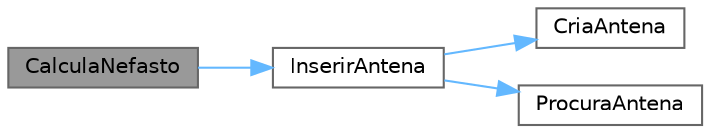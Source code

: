 digraph "CalculaNefasto"
{
 // LATEX_PDF_SIZE
  bgcolor="transparent";
  edge [fontname=Helvetica,fontsize=10,labelfontname=Helvetica,labelfontsize=10];
  node [fontname=Helvetica,fontsize=10,shape=box,height=0.2,width=0.4];
  rankdir="LR";
  Node1 [id="Node000001",label="CalculaNefasto",height=0.2,width=0.4,color="gray40", fillcolor="grey60", style="filled", fontcolor="black",tooltip="Calcular as antenas com efeito nefasto."];
  Node1 -> Node2 [id="edge1_Node000001_Node000002",color="steelblue1",style="solid",tooltip=" "];
  Node2 [id="Node000002",label="InserirAntena",height=0.2,width=0.4,color="grey40", fillcolor="white", style="filled",URL="$funcoes_8c.html#aca3200a5cc5fe044d8654f89d0068d1e",tooltip="Insere uma antena na lista de forma ordenada por coordenadas A antena é inserida em uma posição onde ..."];
  Node2 -> Node3 [id="edge2_Node000002_Node000003",color="steelblue1",style="solid",tooltip=" "];
  Node3 [id="Node000003",label="CriaAntena",height=0.2,width=0.4,color="grey40", fillcolor="white", style="filled",URL="$funcoes_8c.html#ac7c1c6d111a3d827aafefa12aae70fa0",tooltip="Cria uma nova antena Aloca a memória para a nova antena Recebe a frequência e as coordenadas x e y Re..."];
  Node2 -> Node4 [id="edge3_Node000002_Node000004",color="steelblue1",style="solid",tooltip=" "];
  Node4 [id="Node000004",label="ProcuraAntena",height=0.2,width=0.4,color="grey40", fillcolor="white", style="filled",URL="$funcoes_8c.html#a0eb9acbb633921b8e08a81b6da5e531d",tooltip="Procura uma antena na lista nas coordenadas x e y Percorre a lista de antenas a antena se o x e y for..."];
}
